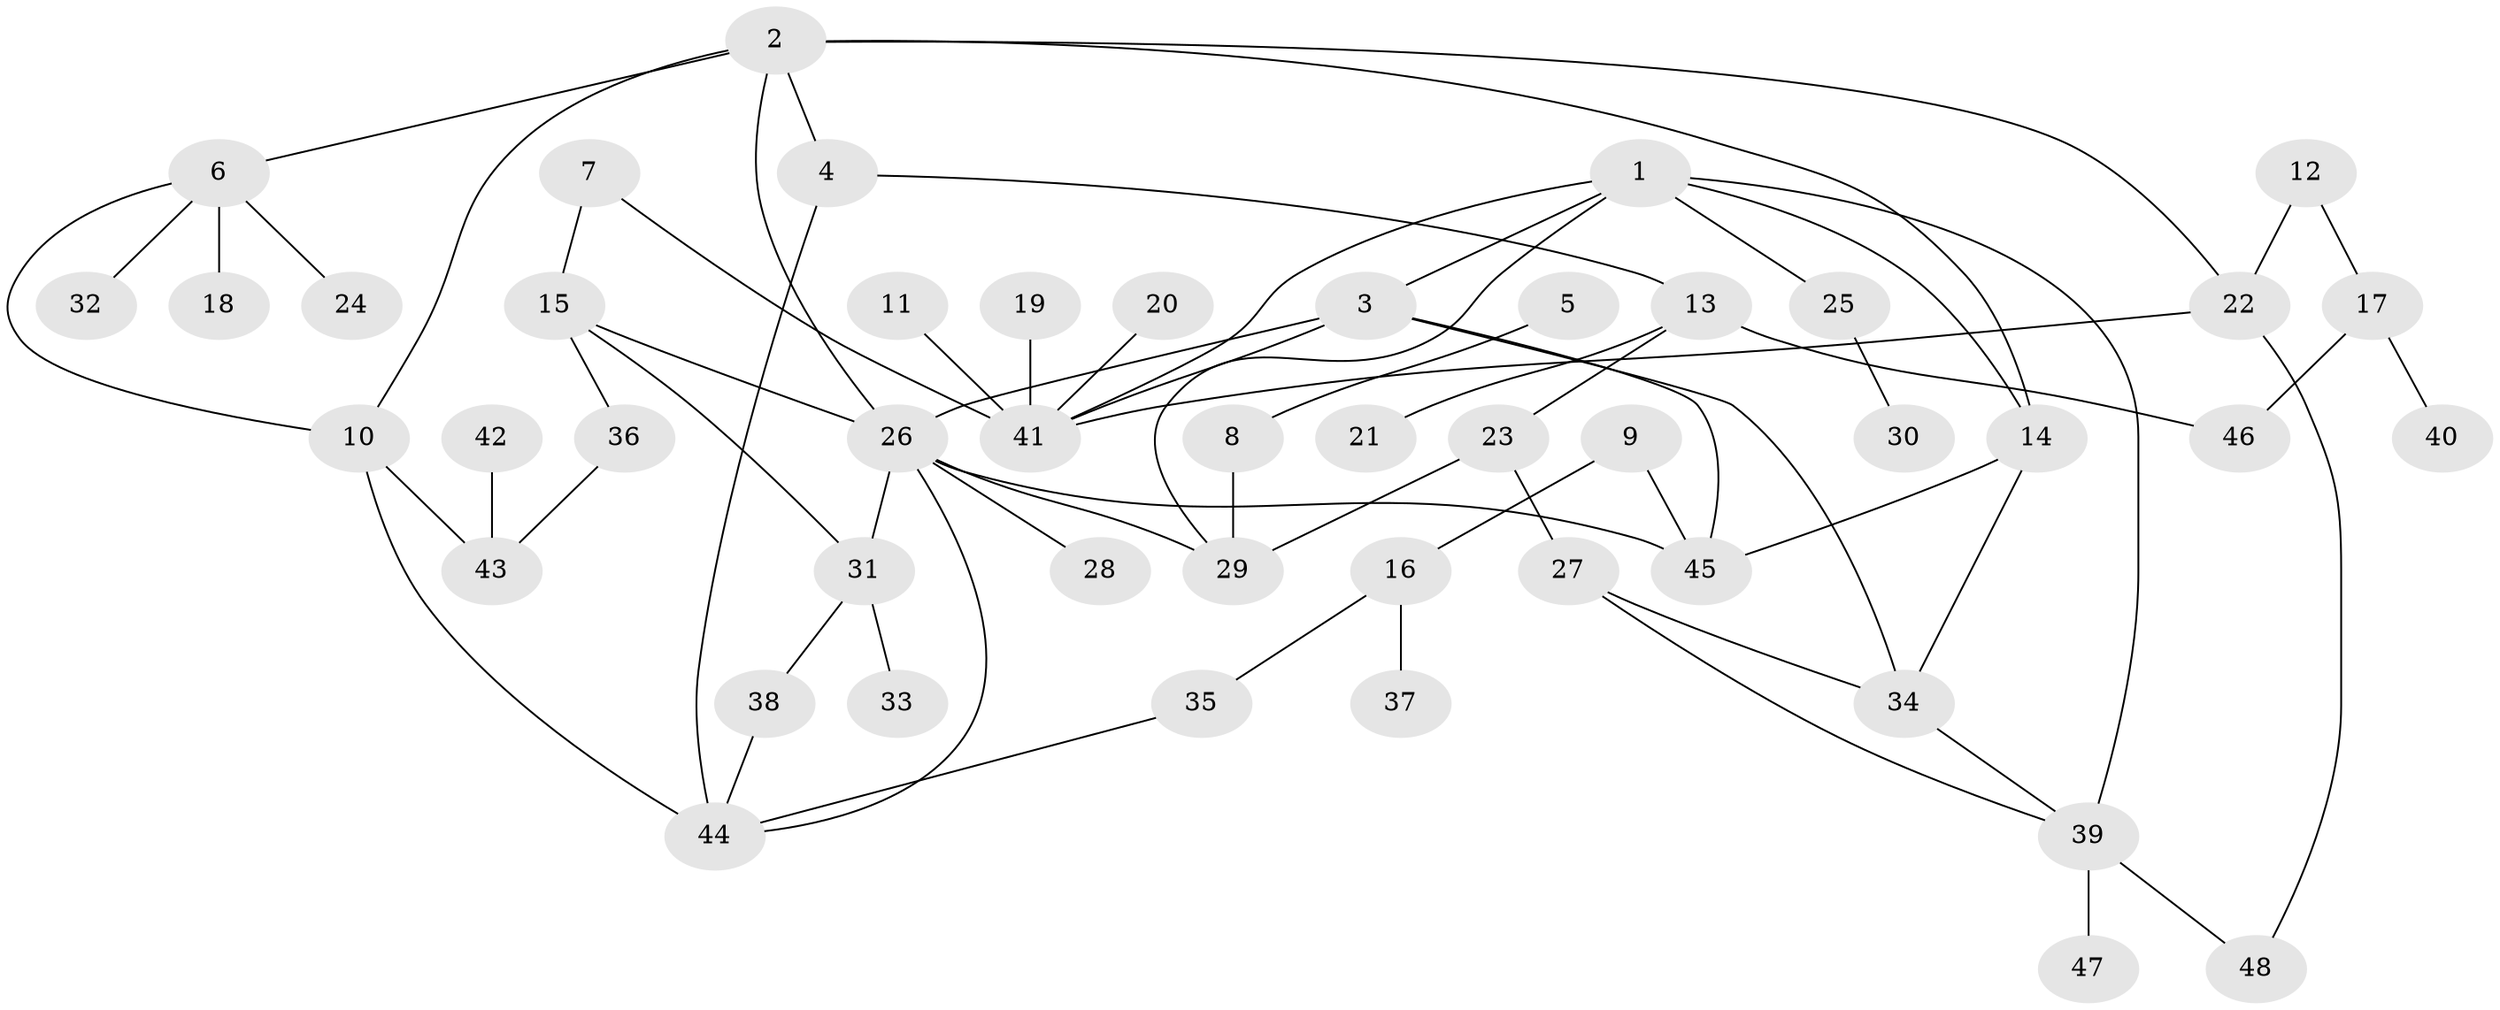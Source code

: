 // original degree distribution, {5: 0.08823529411764706, 6: 0.014705882352941176, 4: 0.16176470588235295, 7: 0.014705882352941176, 3: 0.1323529411764706, 1: 0.3382352941176471, 2: 0.23529411764705882, 9: 0.014705882352941176}
// Generated by graph-tools (version 1.1) at 2025/36/03/04/25 23:36:01]
// undirected, 48 vertices, 68 edges
graph export_dot {
  node [color=gray90,style=filled];
  1;
  2;
  3;
  4;
  5;
  6;
  7;
  8;
  9;
  10;
  11;
  12;
  13;
  14;
  15;
  16;
  17;
  18;
  19;
  20;
  21;
  22;
  23;
  24;
  25;
  26;
  27;
  28;
  29;
  30;
  31;
  32;
  33;
  34;
  35;
  36;
  37;
  38;
  39;
  40;
  41;
  42;
  43;
  44;
  45;
  46;
  47;
  48;
  1 -- 3 [weight=1.0];
  1 -- 14 [weight=1.0];
  1 -- 25 [weight=1.0];
  1 -- 29 [weight=1.0];
  1 -- 39 [weight=1.0];
  1 -- 41 [weight=1.0];
  2 -- 4 [weight=1.0];
  2 -- 6 [weight=1.0];
  2 -- 10 [weight=1.0];
  2 -- 14 [weight=1.0];
  2 -- 22 [weight=1.0];
  2 -- 26 [weight=1.0];
  3 -- 26 [weight=1.0];
  3 -- 34 [weight=1.0];
  3 -- 41 [weight=1.0];
  3 -- 45 [weight=1.0];
  4 -- 13 [weight=1.0];
  4 -- 44 [weight=1.0];
  5 -- 8 [weight=1.0];
  6 -- 10 [weight=1.0];
  6 -- 18 [weight=1.0];
  6 -- 24 [weight=1.0];
  6 -- 32 [weight=1.0];
  7 -- 15 [weight=1.0];
  7 -- 41 [weight=1.0];
  8 -- 29 [weight=1.0];
  9 -- 16 [weight=1.0];
  9 -- 45 [weight=1.0];
  10 -- 43 [weight=1.0];
  10 -- 44 [weight=2.0];
  11 -- 41 [weight=1.0];
  12 -- 17 [weight=1.0];
  12 -- 22 [weight=1.0];
  13 -- 21 [weight=1.0];
  13 -- 23 [weight=1.0];
  13 -- 46 [weight=1.0];
  14 -- 34 [weight=1.0];
  14 -- 45 [weight=1.0];
  15 -- 26 [weight=1.0];
  15 -- 31 [weight=1.0];
  15 -- 36 [weight=1.0];
  16 -- 35 [weight=1.0];
  16 -- 37 [weight=1.0];
  17 -- 40 [weight=1.0];
  17 -- 46 [weight=1.0];
  19 -- 41 [weight=1.0];
  20 -- 41 [weight=1.0];
  22 -- 41 [weight=1.0];
  22 -- 48 [weight=1.0];
  23 -- 27 [weight=1.0];
  23 -- 29 [weight=1.0];
  25 -- 30 [weight=1.0];
  26 -- 28 [weight=1.0];
  26 -- 29 [weight=1.0];
  26 -- 31 [weight=1.0];
  26 -- 44 [weight=1.0];
  26 -- 45 [weight=1.0];
  27 -- 34 [weight=1.0];
  27 -- 39 [weight=1.0];
  31 -- 33 [weight=1.0];
  31 -- 38 [weight=1.0];
  34 -- 39 [weight=1.0];
  35 -- 44 [weight=1.0];
  36 -- 43 [weight=1.0];
  38 -- 44 [weight=1.0];
  39 -- 47 [weight=1.0];
  39 -- 48 [weight=1.0];
  42 -- 43 [weight=1.0];
}
